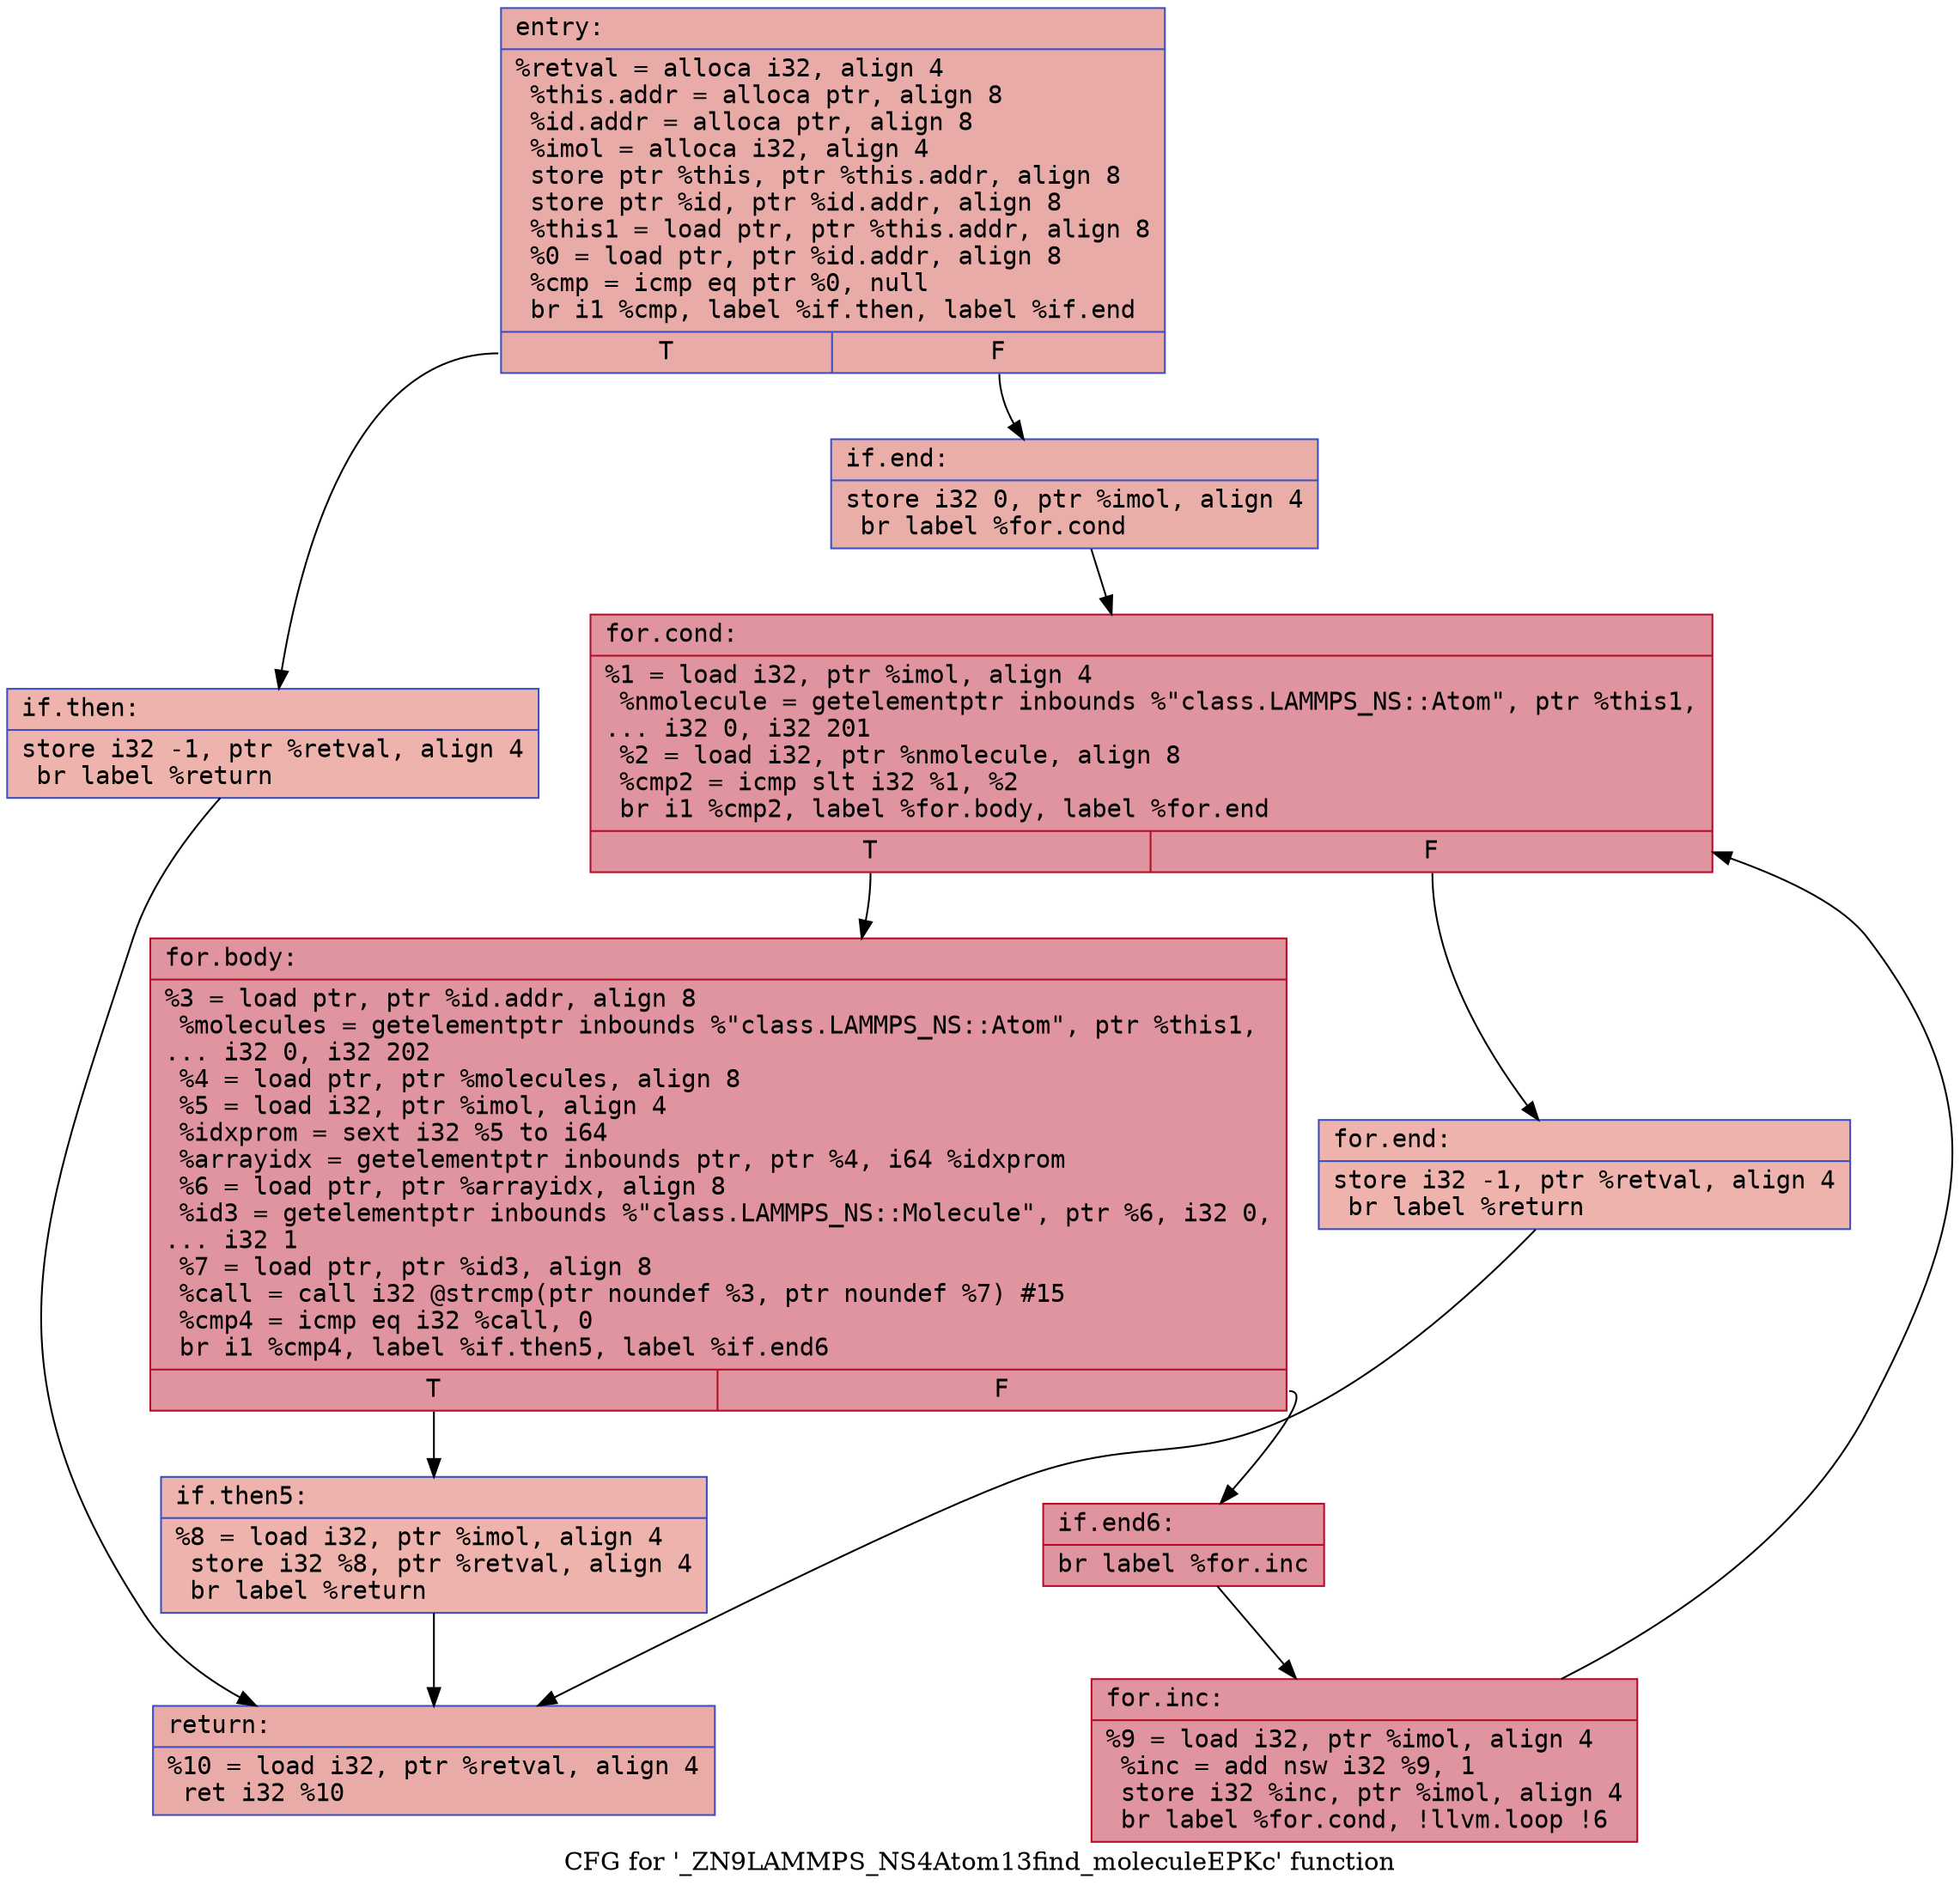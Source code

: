 digraph "CFG for '_ZN9LAMMPS_NS4Atom13find_moleculeEPKc' function" {
	label="CFG for '_ZN9LAMMPS_NS4Atom13find_moleculeEPKc' function";

	Node0x55aea90b1af0 [shape=record,color="#3d50c3ff", style=filled, fillcolor="#cc403a70" fontname="Courier",label="{entry:\l|  %retval = alloca i32, align 4\l  %this.addr = alloca ptr, align 8\l  %id.addr = alloca ptr, align 8\l  %imol = alloca i32, align 4\l  store ptr %this, ptr %this.addr, align 8\l  store ptr %id, ptr %id.addr, align 8\l  %this1 = load ptr, ptr %this.addr, align 8\l  %0 = load ptr, ptr %id.addr, align 8\l  %cmp = icmp eq ptr %0, null\l  br i1 %cmp, label %if.then, label %if.end\l|{<s0>T|<s1>F}}"];
	Node0x55aea90b1af0:s0 -> Node0x55aea90b2ea0[tooltip="entry -> if.then\nProbability 37.50%" ];
	Node0x55aea90b1af0:s1 -> Node0x55aea90b2ef0[tooltip="entry -> if.end\nProbability 62.50%" ];
	Node0x55aea90b2ea0 [shape=record,color="#3d50c3ff", style=filled, fillcolor="#d6524470" fontname="Courier",label="{if.then:\l|  store i32 -1, ptr %retval, align 4\l  br label %return\l}"];
	Node0x55aea90b2ea0 -> Node0x55aea90b30b0[tooltip="if.then -> return\nProbability 100.00%" ];
	Node0x55aea90b2ef0 [shape=record,color="#3d50c3ff", style=filled, fillcolor="#d0473d70" fontname="Courier",label="{if.end:\l|  store i32 0, ptr %imol, align 4\l  br label %for.cond\l}"];
	Node0x55aea90b2ef0 -> Node0x55aea90b3230[tooltip="if.end -> for.cond\nProbability 100.00%" ];
	Node0x55aea90b3230 [shape=record,color="#b70d28ff", style=filled, fillcolor="#b70d2870" fontname="Courier",label="{for.cond:\l|  %1 = load i32, ptr %imol, align 4\l  %nmolecule = getelementptr inbounds %\"class.LAMMPS_NS::Atom\", ptr %this1,\l... i32 0, i32 201\l  %2 = load i32, ptr %nmolecule, align 8\l  %cmp2 = icmp slt i32 %1, %2\l  br i1 %cmp2, label %for.body, label %for.end\l|{<s0>T|<s1>F}}"];
	Node0x55aea90b3230:s0 -> Node0x55aea90b36a0[tooltip="for.cond -> for.body\nProbability 96.88%" ];
	Node0x55aea90b3230:s1 -> Node0x55aea90b3720[tooltip="for.cond -> for.end\nProbability 3.12%" ];
	Node0x55aea90b36a0 [shape=record,color="#b70d28ff", style=filled, fillcolor="#b70d2870" fontname="Courier",label="{for.body:\l|  %3 = load ptr, ptr %id.addr, align 8\l  %molecules = getelementptr inbounds %\"class.LAMMPS_NS::Atom\", ptr %this1,\l... i32 0, i32 202\l  %4 = load ptr, ptr %molecules, align 8\l  %5 = load i32, ptr %imol, align 4\l  %idxprom = sext i32 %5 to i64\l  %arrayidx = getelementptr inbounds ptr, ptr %4, i64 %idxprom\l  %6 = load ptr, ptr %arrayidx, align 8\l  %id3 = getelementptr inbounds %\"class.LAMMPS_NS::Molecule\", ptr %6, i32 0,\l... i32 1\l  %7 = load ptr, ptr %id3, align 8\l  %call = call i32 @strcmp(ptr noundef %3, ptr noundef %7) #15\l  %cmp4 = icmp eq i32 %call, 0\l  br i1 %cmp4, label %if.then5, label %if.end6\l|{<s0>T|<s1>F}}"];
	Node0x55aea90b36a0:s0 -> Node0x55aea90b3fd0[tooltip="for.body -> if.then5\nProbability 3.12%" ];
	Node0x55aea90b36a0:s1 -> Node0x55aea90b4050[tooltip="for.body -> if.end6\nProbability 96.88%" ];
	Node0x55aea90b3fd0 [shape=record,color="#3d50c3ff", style=filled, fillcolor="#d6524470" fontname="Courier",label="{if.then5:\l|  %8 = load i32, ptr %imol, align 4\l  store i32 %8, ptr %retval, align 4\l  br label %return\l}"];
	Node0x55aea90b3fd0 -> Node0x55aea90b30b0[tooltip="if.then5 -> return\nProbability 100.00%" ];
	Node0x55aea90b4050 [shape=record,color="#b70d28ff", style=filled, fillcolor="#b70d2870" fontname="Courier",label="{if.end6:\l|  br label %for.inc\l}"];
	Node0x55aea90b4050 -> Node0x55aea90b44f0[tooltip="if.end6 -> for.inc\nProbability 100.00%" ];
	Node0x55aea90b44f0 [shape=record,color="#b70d28ff", style=filled, fillcolor="#b70d2870" fontname="Courier",label="{for.inc:\l|  %9 = load i32, ptr %imol, align 4\l  %inc = add nsw i32 %9, 1\l  store i32 %inc, ptr %imol, align 4\l  br label %for.cond, !llvm.loop !6\l}"];
	Node0x55aea90b44f0 -> Node0x55aea90b3230[tooltip="for.inc -> for.cond\nProbability 100.00%" ];
	Node0x55aea90b3720 [shape=record,color="#3d50c3ff", style=filled, fillcolor="#d6524470" fontname="Courier",label="{for.end:\l|  store i32 -1, ptr %retval, align 4\l  br label %return\l}"];
	Node0x55aea90b3720 -> Node0x55aea90b30b0[tooltip="for.end -> return\nProbability 100.00%" ];
	Node0x55aea90b30b0 [shape=record,color="#3d50c3ff", style=filled, fillcolor="#cc403a70" fontname="Courier",label="{return:\l|  %10 = load i32, ptr %retval, align 4\l  ret i32 %10\l}"];
}
